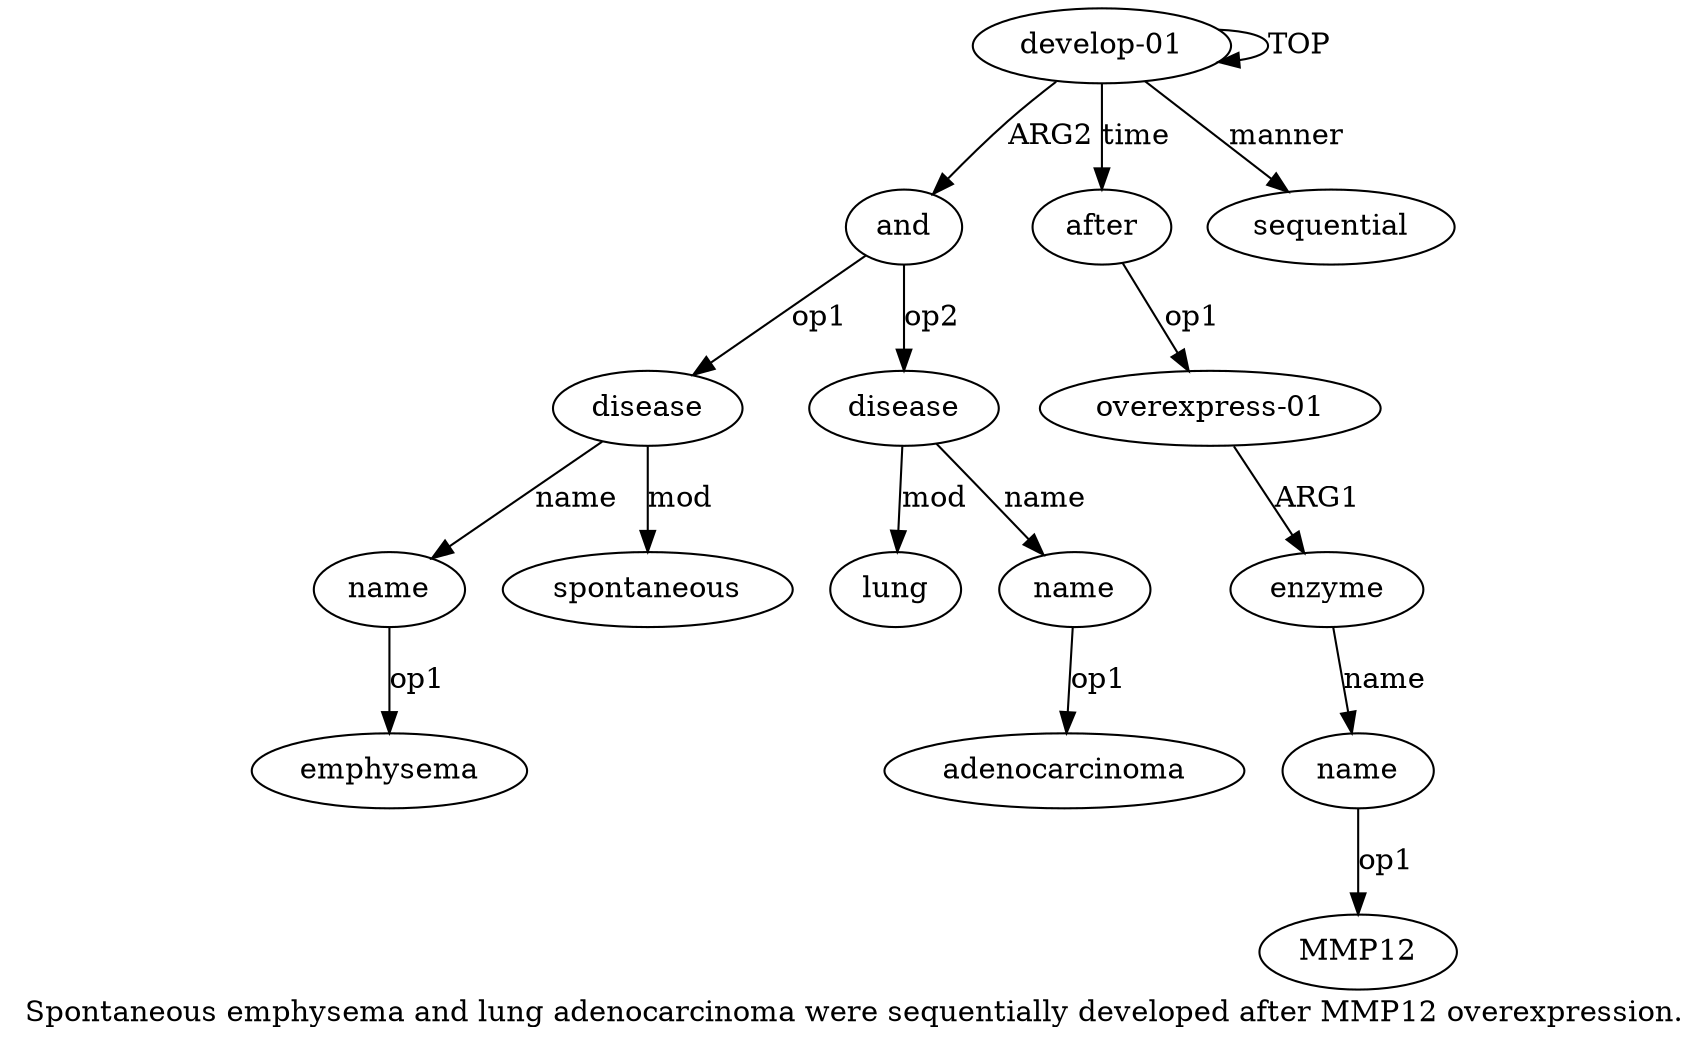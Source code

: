 digraph  {
	graph [label="Spontaneous emphysema and lung adenocarcinoma were sequentially developed after MMP12 overexpression."];
	node [label="\N"];
	a11	 [color=black,
		gold_ind=11,
		gold_label=enzyme,
		label=enzyme,
		test_ind=11,
		test_label=enzyme];
	a12	 [color=black,
		gold_ind=12,
		gold_label=name,
		label=name,
		test_ind=12,
		test_label=name];
	a11 -> a12 [key=0,
	color=black,
	gold_label=name,
	label=name,
	test_label=name];
a10 [color=black,
	gold_ind=10,
	gold_label="overexpress-01",
	label="overexpress-01",
	test_ind=10,
	test_label="overexpress-01"];
a10 -> a11 [key=0,
color=black,
gold_label=ARG1,
label=ARG1,
test_label=ARG1];
"a12 MMP12" [color=black,
gold_ind=-1,
gold_label=MMP12,
label=MMP12,
test_ind=-1,
test_label=MMP12];
a12 -> "a12 MMP12" [key=0,
color=black,
gold_label=op1,
label=op1,
test_label=op1];
"a6 adenocarcinoma" [color=black,
gold_ind=-1,
gold_label=adenocarcinoma,
label=adenocarcinoma,
test_ind=-1,
test_label=adenocarcinoma];
a1 [color=black,
gold_ind=1,
gold_label=and,
label=and,
test_ind=1,
test_label=and];
a2 [color=black,
gold_ind=2,
gold_label=disease,
label=disease,
test_ind=2,
test_label=disease];
a1 -> a2 [key=0,
color=black,
gold_label=op1,
label=op1,
test_label=op1];
a5 [color=black,
gold_ind=5,
gold_label=disease,
label=disease,
test_ind=5,
test_label=disease];
a1 -> a5 [key=0,
color=black,
gold_label=op2,
label=op2,
test_label=op2];
a0 [color=black,
gold_ind=0,
gold_label="develop-01",
label="develop-01",
test_ind=0,
test_label="develop-01"];
a0 -> a1 [key=0,
color=black,
gold_label=ARG2,
label=ARG2,
test_label=ARG2];
a0 -> a0 [key=0,
color=black,
gold_label=TOP,
label=TOP,
test_label=TOP];
a9 [color=black,
gold_ind=9,
gold_label=after,
label=after,
test_ind=9,
test_label=after];
a0 -> a9 [key=0,
color=black,
gold_label=time,
label=time,
test_label=time];
a8 [color=black,
gold_ind=8,
gold_label=sequential,
label=sequential,
test_ind=8,
test_label=sequential];
a0 -> a8 [key=0,
color=black,
gold_label=manner,
label=manner,
test_label=manner];
a3 [color=black,
gold_ind=3,
gold_label=name,
label=name,
test_ind=3,
test_label=name];
"a3 emphysema" [color=black,
gold_ind=-1,
gold_label=emphysema,
label=emphysema,
test_ind=-1,
test_label=emphysema];
a3 -> "a3 emphysema" [key=0,
color=black,
gold_label=op1,
label=op1,
test_label=op1];
a2 -> a3 [key=0,
color=black,
gold_label=name,
label=name,
test_label=name];
a4 [color=black,
gold_ind=4,
gold_label=spontaneous,
label=spontaneous,
test_ind=4,
test_label=spontaneous];
a2 -> a4 [key=0,
color=black,
gold_label=mod,
label=mod,
test_label=mod];
a7 [color=black,
gold_ind=7,
gold_label=lung,
label=lung,
test_ind=7,
test_label=lung];
a5 -> a7 [key=0,
color=black,
gold_label=mod,
label=mod,
test_label=mod];
a6 [color=black,
gold_ind=6,
gold_label=name,
label=name,
test_ind=6,
test_label=name];
a5 -> a6 [key=0,
color=black,
gold_label=name,
label=name,
test_label=name];
a6 -> "a6 adenocarcinoma" [key=0,
color=black,
gold_label=op1,
label=op1,
test_label=op1];
a9 -> a10 [key=0,
color=black,
gold_label=op1,
label=op1,
test_label=op1];
}
